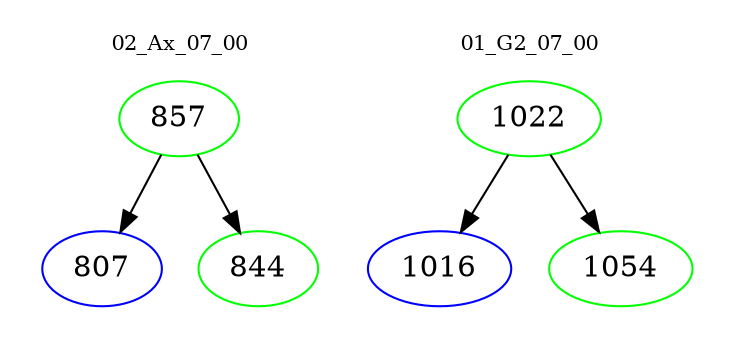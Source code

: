 digraph{
subgraph cluster_0 {
color = white
label = "02_Ax_07_00";
fontsize=10;
T0_857 [label="857", color="green"]
T0_857 -> T0_807 [color="black"]
T0_807 [label="807", color="blue"]
T0_857 -> T0_844 [color="black"]
T0_844 [label="844", color="green"]
}
subgraph cluster_1 {
color = white
label = "01_G2_07_00";
fontsize=10;
T1_1022 [label="1022", color="green"]
T1_1022 -> T1_1016 [color="black"]
T1_1016 [label="1016", color="blue"]
T1_1022 -> T1_1054 [color="black"]
T1_1054 [label="1054", color="green"]
}
}
